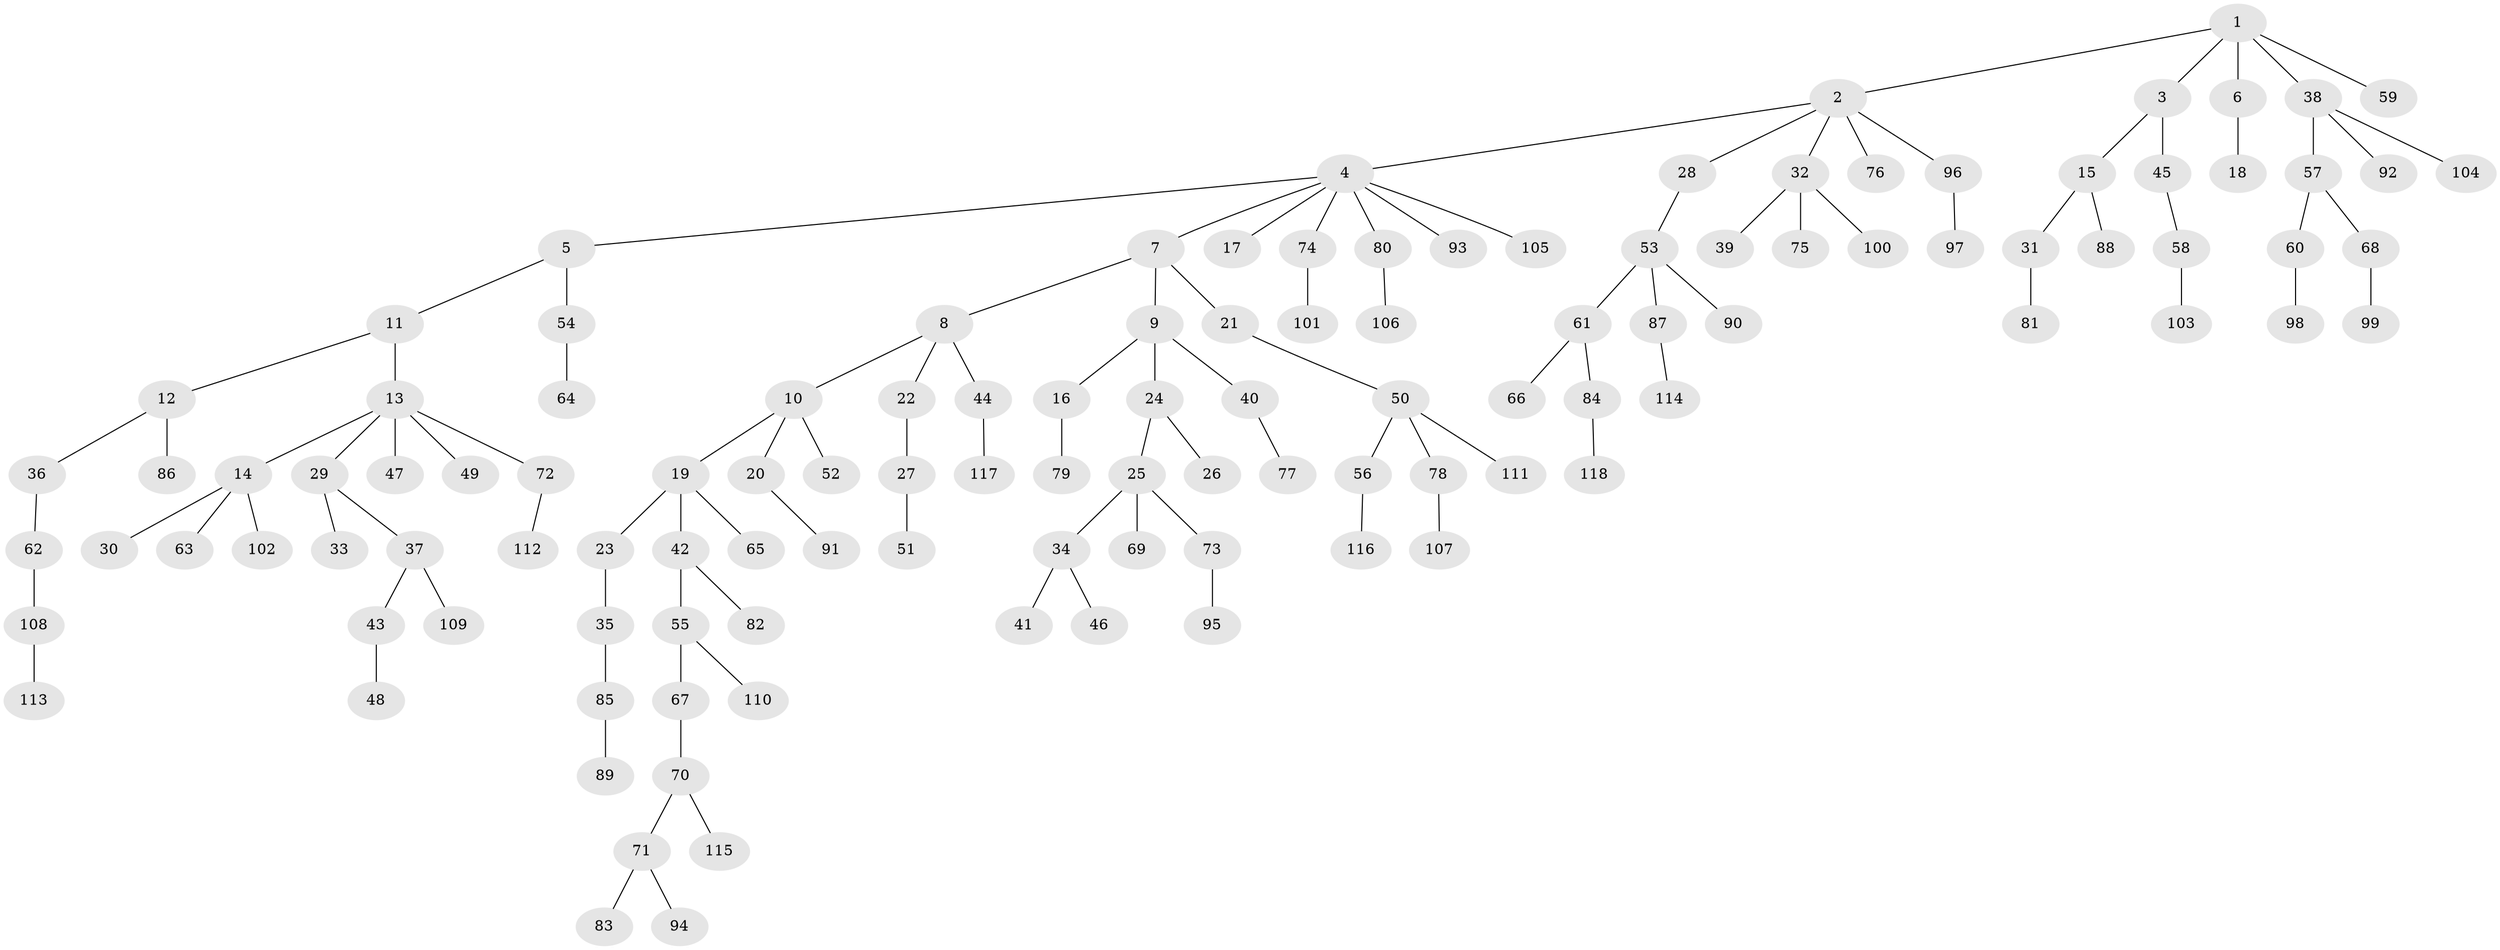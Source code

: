// Generated by graph-tools (version 1.1) at 2025/53/03/09/25 04:53:32]
// undirected, 118 vertices, 117 edges
graph export_dot {
graph [start="1"]
  node [color=gray90,style=filled];
  1;
  2;
  3;
  4;
  5;
  6;
  7;
  8;
  9;
  10;
  11;
  12;
  13;
  14;
  15;
  16;
  17;
  18;
  19;
  20;
  21;
  22;
  23;
  24;
  25;
  26;
  27;
  28;
  29;
  30;
  31;
  32;
  33;
  34;
  35;
  36;
  37;
  38;
  39;
  40;
  41;
  42;
  43;
  44;
  45;
  46;
  47;
  48;
  49;
  50;
  51;
  52;
  53;
  54;
  55;
  56;
  57;
  58;
  59;
  60;
  61;
  62;
  63;
  64;
  65;
  66;
  67;
  68;
  69;
  70;
  71;
  72;
  73;
  74;
  75;
  76;
  77;
  78;
  79;
  80;
  81;
  82;
  83;
  84;
  85;
  86;
  87;
  88;
  89;
  90;
  91;
  92;
  93;
  94;
  95;
  96;
  97;
  98;
  99;
  100;
  101;
  102;
  103;
  104;
  105;
  106;
  107;
  108;
  109;
  110;
  111;
  112;
  113;
  114;
  115;
  116;
  117;
  118;
  1 -- 2;
  1 -- 3;
  1 -- 6;
  1 -- 38;
  1 -- 59;
  2 -- 4;
  2 -- 28;
  2 -- 32;
  2 -- 76;
  2 -- 96;
  3 -- 15;
  3 -- 45;
  4 -- 5;
  4 -- 7;
  4 -- 17;
  4 -- 74;
  4 -- 80;
  4 -- 93;
  4 -- 105;
  5 -- 11;
  5 -- 54;
  6 -- 18;
  7 -- 8;
  7 -- 9;
  7 -- 21;
  8 -- 10;
  8 -- 22;
  8 -- 44;
  9 -- 16;
  9 -- 24;
  9 -- 40;
  10 -- 19;
  10 -- 20;
  10 -- 52;
  11 -- 12;
  11 -- 13;
  12 -- 36;
  12 -- 86;
  13 -- 14;
  13 -- 29;
  13 -- 47;
  13 -- 49;
  13 -- 72;
  14 -- 30;
  14 -- 63;
  14 -- 102;
  15 -- 31;
  15 -- 88;
  16 -- 79;
  19 -- 23;
  19 -- 42;
  19 -- 65;
  20 -- 91;
  21 -- 50;
  22 -- 27;
  23 -- 35;
  24 -- 25;
  24 -- 26;
  25 -- 34;
  25 -- 69;
  25 -- 73;
  27 -- 51;
  28 -- 53;
  29 -- 33;
  29 -- 37;
  31 -- 81;
  32 -- 39;
  32 -- 75;
  32 -- 100;
  34 -- 41;
  34 -- 46;
  35 -- 85;
  36 -- 62;
  37 -- 43;
  37 -- 109;
  38 -- 57;
  38 -- 92;
  38 -- 104;
  40 -- 77;
  42 -- 55;
  42 -- 82;
  43 -- 48;
  44 -- 117;
  45 -- 58;
  50 -- 56;
  50 -- 78;
  50 -- 111;
  53 -- 61;
  53 -- 87;
  53 -- 90;
  54 -- 64;
  55 -- 67;
  55 -- 110;
  56 -- 116;
  57 -- 60;
  57 -- 68;
  58 -- 103;
  60 -- 98;
  61 -- 66;
  61 -- 84;
  62 -- 108;
  67 -- 70;
  68 -- 99;
  70 -- 71;
  70 -- 115;
  71 -- 83;
  71 -- 94;
  72 -- 112;
  73 -- 95;
  74 -- 101;
  78 -- 107;
  80 -- 106;
  84 -- 118;
  85 -- 89;
  87 -- 114;
  96 -- 97;
  108 -- 113;
}
